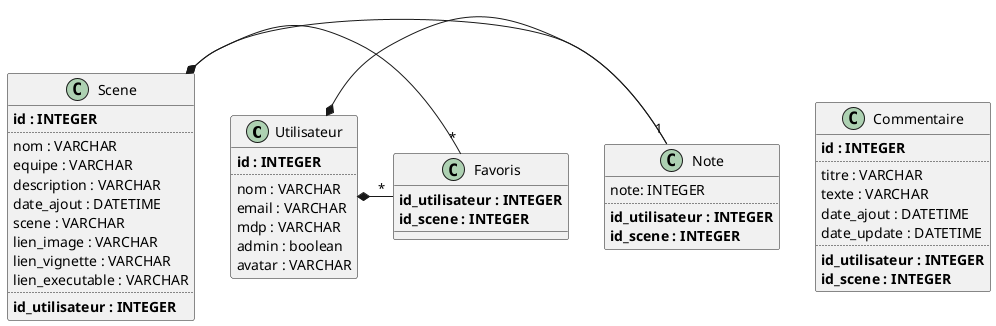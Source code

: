 @startuml
'https://plantuml.com/class-diagram
class Utilisateur {
<b>id : INTEGER
..
nom : VARCHAR
email : VARCHAR
mdp : VARCHAR
admin : boolean
avatar : VARCHAR
}

class Commentaire {
<b>id : INTEGER
..
titre : VARCHAR
texte : VARCHAR
date_ajout : DATETIME
date_update : DATETIME
..
<b>id_utilisateur : INTEGER
<b>id_scene : INTEGER
}

class Scene {
<b>id : INTEGER
..
nom : VARCHAR
equipe : VARCHAR
description : VARCHAR
date_ajout : DATETIME
scene : VARCHAR
lien_image : VARCHAR
lien_vignette : VARCHAR
lien_executable : VARCHAR
..
<b>id_utilisateur : INTEGER
}

class Note{
note: INTEGER
..
<b>id_utilisateur : INTEGER
<b>id_scene : INTEGER
}

class Favoris {
<b>id_utilisateur : INTEGER
<b>id_scene : INTEGER
}


Scene *- Note

Utilisateur  *- "1" Note

Scene *- "*" Favoris

Utilisateur *- "*" Favoris





@enduml
